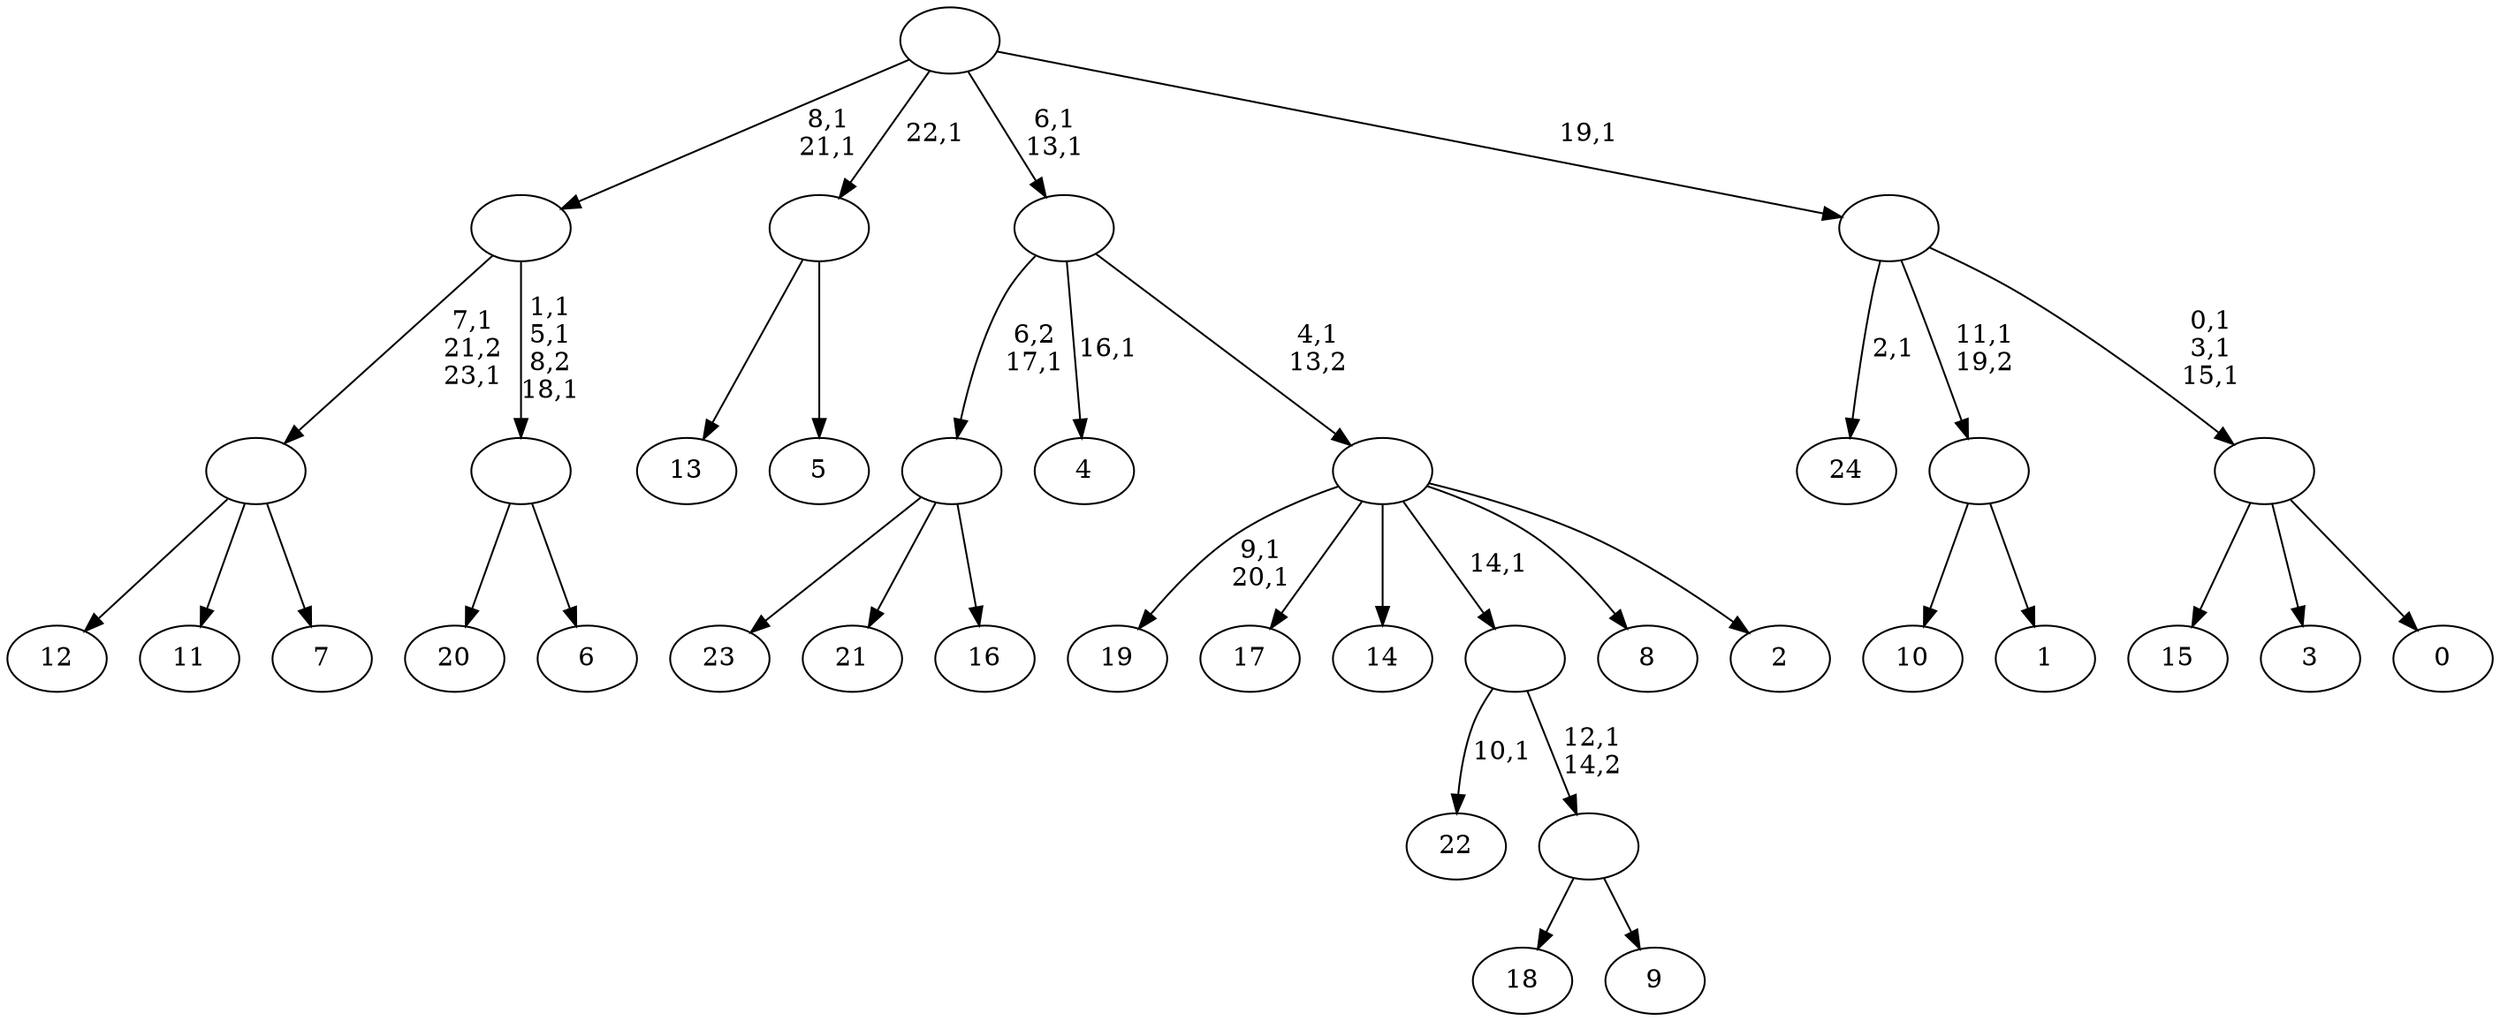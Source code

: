 digraph T {
	49 [label="24"]
	47 [label="23"]
	46 [label="22"]
	44 [label="21"]
	43 [label="20"]
	42 [label="19"]
	39 [label="18"]
	38 [label="17"]
	37 [label="16"]
	36 [label=""]
	35 [label="15"]
	34 [label="14"]
	33 [label="13"]
	32 [label="12"]
	31 [label="11"]
	30 [label="10"]
	29 [label="9"]
	28 [label=""]
	27 [label=""]
	26 [label="8"]
	25 [label="7"]
	24 [label=""]
	22 [label="6"]
	21 [label=""]
	18 [label=""]
	16 [label="5"]
	15 [label=""]
	14 [label="4"]
	12 [label="3"]
	11 [label="2"]
	10 [label=""]
	9 [label=""]
	7 [label="1"]
	6 [label=""]
	5 [label="0"]
	4 [label=""]
	1 [label=""]
	0 [label=""]
	36 -> 47 [label=""]
	36 -> 44 [label=""]
	36 -> 37 [label=""]
	28 -> 39 [label=""]
	28 -> 29 [label=""]
	27 -> 46 [label="10,1"]
	27 -> 28 [label="12,1\n14,2"]
	24 -> 32 [label=""]
	24 -> 31 [label=""]
	24 -> 25 [label=""]
	21 -> 43 [label=""]
	21 -> 22 [label=""]
	18 -> 21 [label="1,1\n5,1\n8,2\n18,1"]
	18 -> 24 [label="7,1\n21,2\n23,1"]
	15 -> 33 [label=""]
	15 -> 16 [label=""]
	10 -> 42 [label="9,1\n20,1"]
	10 -> 38 [label=""]
	10 -> 34 [label=""]
	10 -> 27 [label="14,1"]
	10 -> 26 [label=""]
	10 -> 11 [label=""]
	9 -> 14 [label="16,1"]
	9 -> 36 [label="6,2\n17,1"]
	9 -> 10 [label="4,1\n13,2"]
	6 -> 30 [label=""]
	6 -> 7 [label=""]
	4 -> 35 [label=""]
	4 -> 12 [label=""]
	4 -> 5 [label=""]
	1 -> 4 [label="0,1\n3,1\n15,1"]
	1 -> 49 [label="2,1"]
	1 -> 6 [label="11,1\n19,2"]
	0 -> 9 [label="6,1\n13,1"]
	0 -> 18 [label="8,1\n21,1"]
	0 -> 15 [label="22,1"]
	0 -> 1 [label="19,1"]
}
